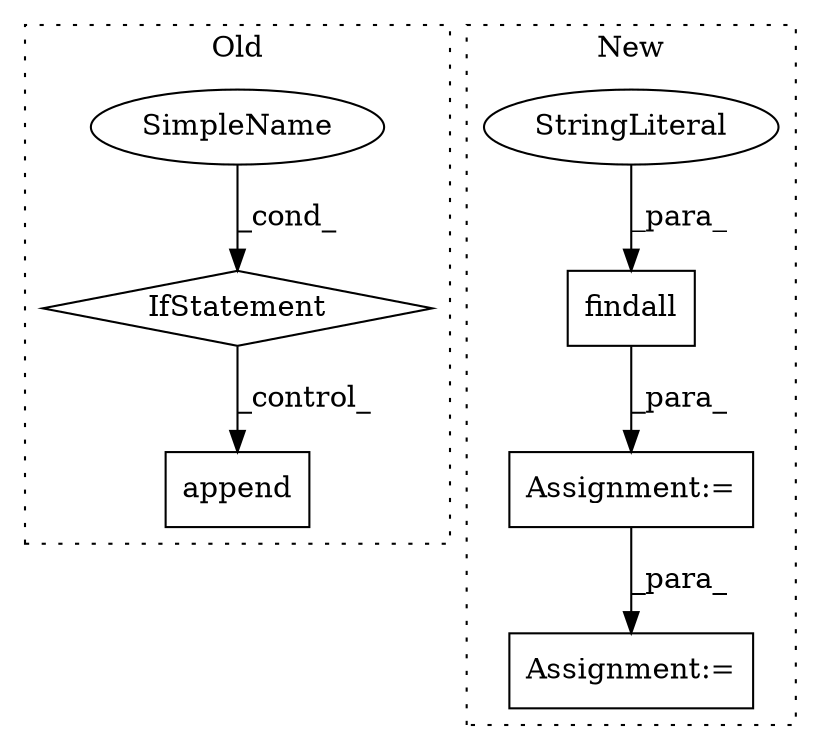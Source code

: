 digraph G {
subgraph cluster0 {
1 [label="append" a="32" s="4476,4526" l="7,1" shape="box"];
4 [label="IfStatement" a="25" s="4334,4450" l="4,2" shape="diamond"];
5 [label="SimpleName" a="42" s="" l="" shape="ellipse"];
label = "Old";
style="dotted";
}
subgraph cluster1 {
2 [label="findall" a="32" s="4845,4891" l="8,1" shape="box"];
3 [label="StringLiteral" a="45" s="4853" l="38" shape="ellipse"];
6 [label="Assignment:=" a="7" s="4833" l="68" shape="box"];
7 [label="Assignment:=" a="7" s="4733" l="18" shape="box"];
label = "New";
style="dotted";
}
2 -> 6 [label="_para_"];
3 -> 2 [label="_para_"];
4 -> 1 [label="_control_"];
5 -> 4 [label="_cond_"];
6 -> 7 [label="_para_"];
}